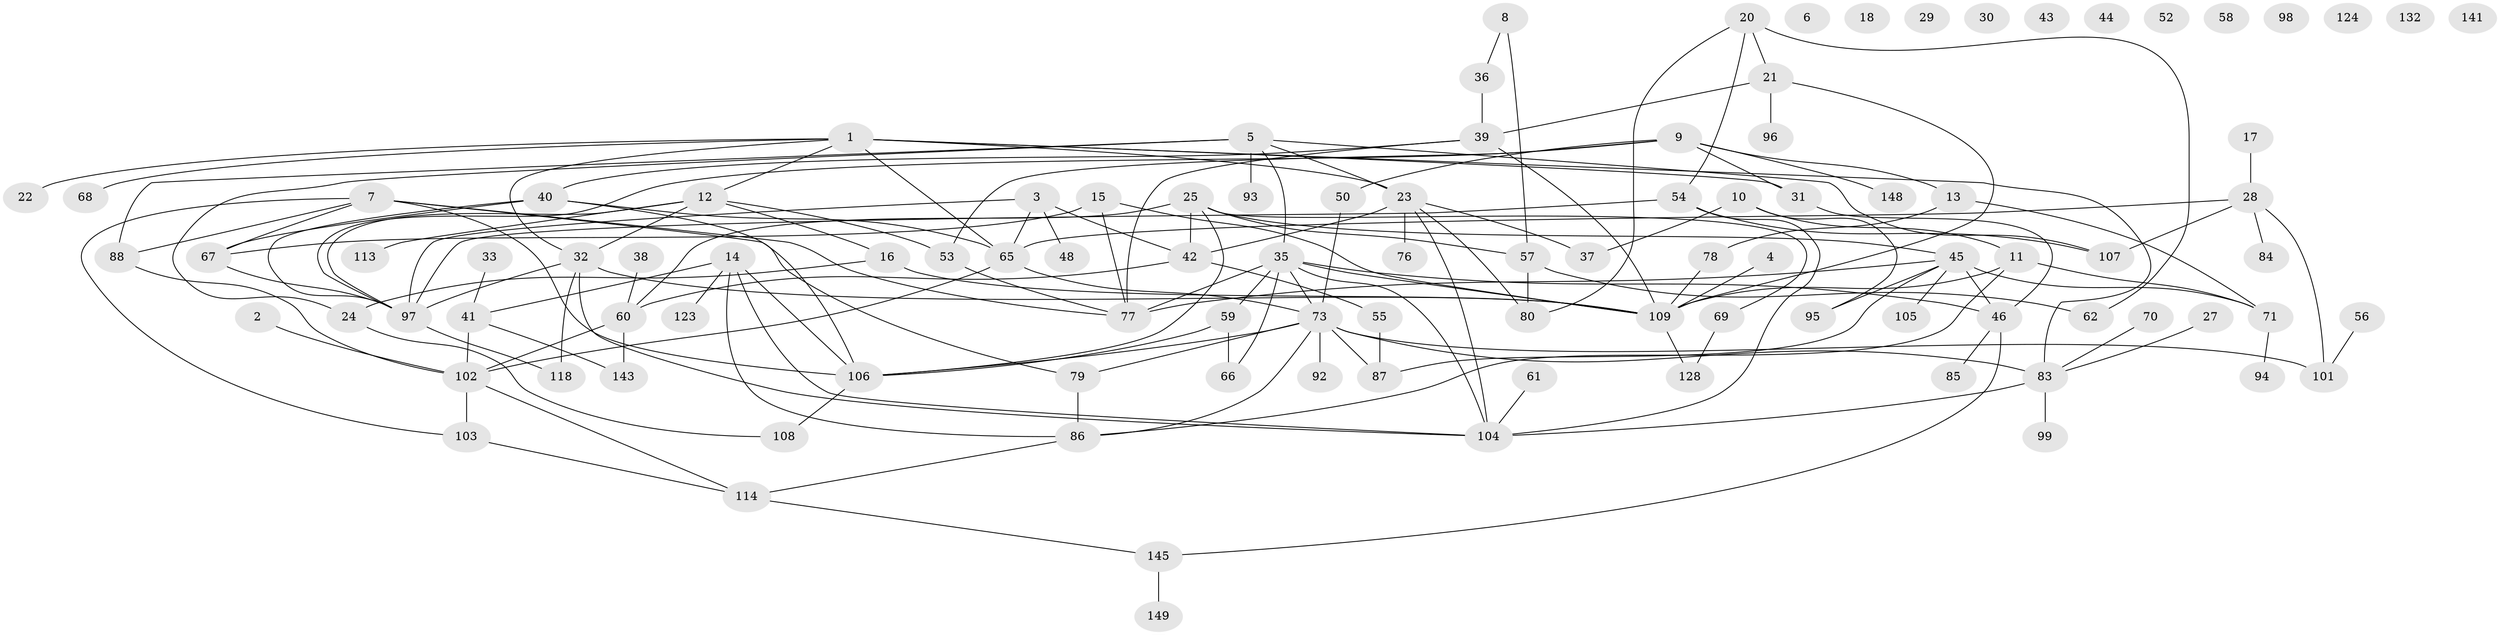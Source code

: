 // Generated by graph-tools (version 1.1) at 2025/23/03/03/25 07:23:25]
// undirected, 104 vertices, 157 edges
graph export_dot {
graph [start="1"]
  node [color=gray90,style=filled];
  1 [super="+89"];
  2;
  3 [super="+125"];
  4;
  5 [super="+137"];
  6;
  7 [super="+139"];
  8 [super="+136"];
  9 [super="+19"];
  10 [super="+34"];
  11 [super="+121"];
  12 [super="+51"];
  13 [super="+138"];
  14 [super="+110"];
  15;
  16;
  17;
  18;
  20 [super="+47"];
  21;
  22;
  23 [super="+82"];
  24 [super="+26"];
  25 [super="+129"];
  27;
  28 [super="+64"];
  29;
  30;
  31;
  32 [super="+100"];
  33;
  35 [super="+49"];
  36;
  37;
  38;
  39 [super="+115"];
  40;
  41 [super="+72"];
  42;
  43;
  44;
  45 [super="+91"];
  46 [super="+147"];
  48;
  50;
  52;
  53 [super="+126"];
  54 [super="+74"];
  55;
  56;
  57 [super="+63"];
  58;
  59;
  60 [super="+117"];
  61;
  62;
  65 [super="+75"];
  66 [super="+133"];
  67 [super="+140"];
  68;
  69;
  70;
  71 [super="+144"];
  73 [super="+81"];
  76;
  77 [super="+146"];
  78 [super="+131"];
  79;
  80 [super="+127"];
  83 [super="+135"];
  84;
  85;
  86 [super="+134"];
  87 [super="+90"];
  88;
  92;
  93;
  94;
  95 [super="+112"];
  96;
  97 [super="+119"];
  98 [super="+122"];
  99;
  101 [super="+116"];
  102 [super="+130"];
  103 [super="+111"];
  104;
  105;
  106 [super="+142"];
  107;
  108;
  109 [super="+120"];
  113;
  114;
  118;
  123;
  124;
  128;
  132;
  141;
  143;
  145;
  148;
  149;
  1 -- 22;
  1 -- 32;
  1 -- 68;
  1 -- 65;
  1 -- 83;
  1 -- 23;
  1 -- 12;
  1 -- 31;
  2 -- 102;
  3 -- 42;
  3 -- 65;
  3 -- 97;
  3 -- 48;
  4 -- 109;
  5 -- 93;
  5 -- 107;
  5 -- 35;
  5 -- 23;
  5 -- 24 [weight=2];
  5 -- 88;
  7 -- 67;
  7 -- 77;
  7 -- 79;
  7 -- 88;
  7 -- 106;
  7 -- 103;
  8 -- 36;
  8 -- 57;
  9 -- 31;
  9 -- 50;
  9 -- 97;
  9 -- 148;
  9 -- 13;
  9 -- 53;
  10 -- 11;
  10 -- 95;
  10 -- 37;
  11 -- 86;
  11 -- 109;
  11 -- 71;
  12 -- 113;
  12 -- 53;
  12 -- 16;
  12 -- 32;
  12 -- 97;
  13 -- 78;
  13 -- 71;
  14 -- 106;
  14 -- 123;
  14 -- 86;
  14 -- 104;
  14 -- 41;
  15 -- 67;
  15 -- 77;
  15 -- 109;
  16 -- 24;
  16 -- 109;
  17 -- 28;
  20 -- 21;
  20 -- 62;
  20 -- 54;
  20 -- 80;
  21 -- 96;
  21 -- 109;
  21 -- 39;
  23 -- 42;
  23 -- 76;
  23 -- 80;
  23 -- 104;
  23 -- 37;
  24 -- 108;
  25 -- 45;
  25 -- 57;
  25 -- 69;
  25 -- 42;
  25 -- 60;
  25 -- 106;
  27 -- 83;
  28 -- 84;
  28 -- 101;
  28 -- 107;
  28 -- 65;
  31 -- 46;
  32 -- 118;
  32 -- 104;
  32 -- 109;
  32 -- 97;
  33 -- 41;
  35 -- 77;
  35 -- 104;
  35 -- 66;
  35 -- 73;
  35 -- 59;
  35 -- 109;
  35 -- 46;
  36 -- 39;
  38 -- 60;
  39 -- 40;
  39 -- 77;
  39 -- 109;
  40 -- 65;
  40 -- 67;
  40 -- 97;
  40 -- 106;
  41 -- 102;
  41 -- 143;
  42 -- 55;
  42 -- 60;
  45 -- 46;
  45 -- 105;
  45 -- 77;
  45 -- 95;
  45 -- 71;
  45 -- 87;
  46 -- 85;
  46 -- 145;
  50 -- 73;
  53 -- 77;
  54 -- 97;
  54 -- 104;
  54 -- 107;
  55 -- 87;
  56 -- 101;
  57 -- 62;
  57 -- 80;
  59 -- 106;
  59 -- 66;
  60 -- 102 [weight=2];
  60 -- 143;
  61 -- 104;
  65 -- 102;
  65 -- 73;
  67 -- 97;
  69 -- 128;
  70 -- 83;
  71 -- 94;
  73 -- 79;
  73 -- 83;
  73 -- 92;
  73 -- 101;
  73 -- 86;
  73 -- 87;
  73 -- 106;
  78 -- 109;
  79 -- 86;
  83 -- 99;
  83 -- 104;
  86 -- 114;
  88 -- 102;
  97 -- 118;
  102 -- 114;
  102 -- 103;
  103 -- 114;
  106 -- 108;
  109 -- 128;
  114 -- 145;
  145 -- 149;
}

